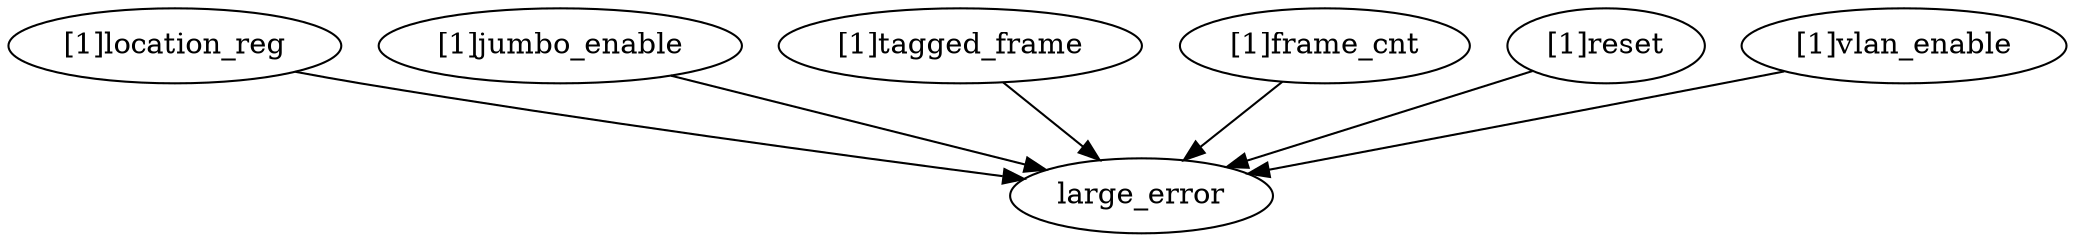 strict digraph "" {
	"[1]location_reg"	 [complexity=4,
		importance=1.2693142404,
		rank=0.3173285601];
	large_error	 [complexity=0,
		importance=0.149834038276,
		rank=0.0];
	"[1]location_reg" -> large_error;
	"[1]jumbo_enable"	 [complexity=4,
		importance=0.939351683462,
		rank=0.234837920865];
	"[1]jumbo_enable" -> large_error;
	"[1]tagged_frame"	 [complexity=2,
		importance=1.23901976001,
		rank=0.619509880007];
	"[1]tagged_frame" -> large_error;
	"[1]frame_cnt"	 [complexity=10,
		importance=2.73736014278,
		rank=0.273736014278];
	"[1]frame_cnt" -> large_error;
	"[1]reset"	 [complexity=1,
		importance=1.38885379829,
		rank=1.38885379829];
	"[1]reset" -> large_error;
	"[1]vlan_enable"	 [complexity=2,
		importance=1.23901976001,
		rank=0.619509880007];
	"[1]vlan_enable" -> large_error;
}
